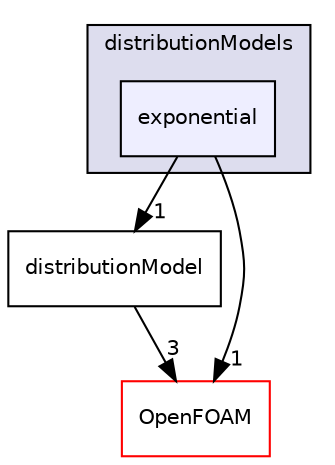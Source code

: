 digraph "src/lagrangian/distributionModels/exponential" {
  bgcolor=transparent;
  compound=true
  node [ fontsize="10", fontname="Helvetica"];
  edge [ labelfontsize="10", labelfontname="Helvetica"];
  subgraph clusterdir_d6927c2879faa997b7d01c6ca71e518d {
    graph [ bgcolor="#ddddee", pencolor="black", label="distributionModels" fontname="Helvetica", fontsize="10", URL="dir_d6927c2879faa997b7d01c6ca71e518d.html"]
  dir_4611ca6a5c720db40ceb2c7c1c3ba38c [shape=box, label="exponential", style="filled", fillcolor="#eeeeff", pencolor="black", URL="dir_4611ca6a5c720db40ceb2c7c1c3ba38c.html"];
  }
  dir_3ff0738798e7f6403b30bcd3784a2546 [shape=box label="distributionModel" URL="dir_3ff0738798e7f6403b30bcd3784a2546.html"];
  dir_c5473ff19b20e6ec4dfe5c310b3778a8 [shape=box label="OpenFOAM" color="red" URL="dir_c5473ff19b20e6ec4dfe5c310b3778a8.html"];
  dir_3ff0738798e7f6403b30bcd3784a2546->dir_c5473ff19b20e6ec4dfe5c310b3778a8 [headlabel="3", labeldistance=1.5 headhref="dir_001376_001887.html"];
  dir_4611ca6a5c720db40ceb2c7c1c3ba38c->dir_3ff0738798e7f6403b30bcd3784a2546 [headlabel="1", labeldistance=1.5 headhref="dir_001377_001376.html"];
  dir_4611ca6a5c720db40ceb2c7c1c3ba38c->dir_c5473ff19b20e6ec4dfe5c310b3778a8 [headlabel="1", labeldistance=1.5 headhref="dir_001377_001887.html"];
}
